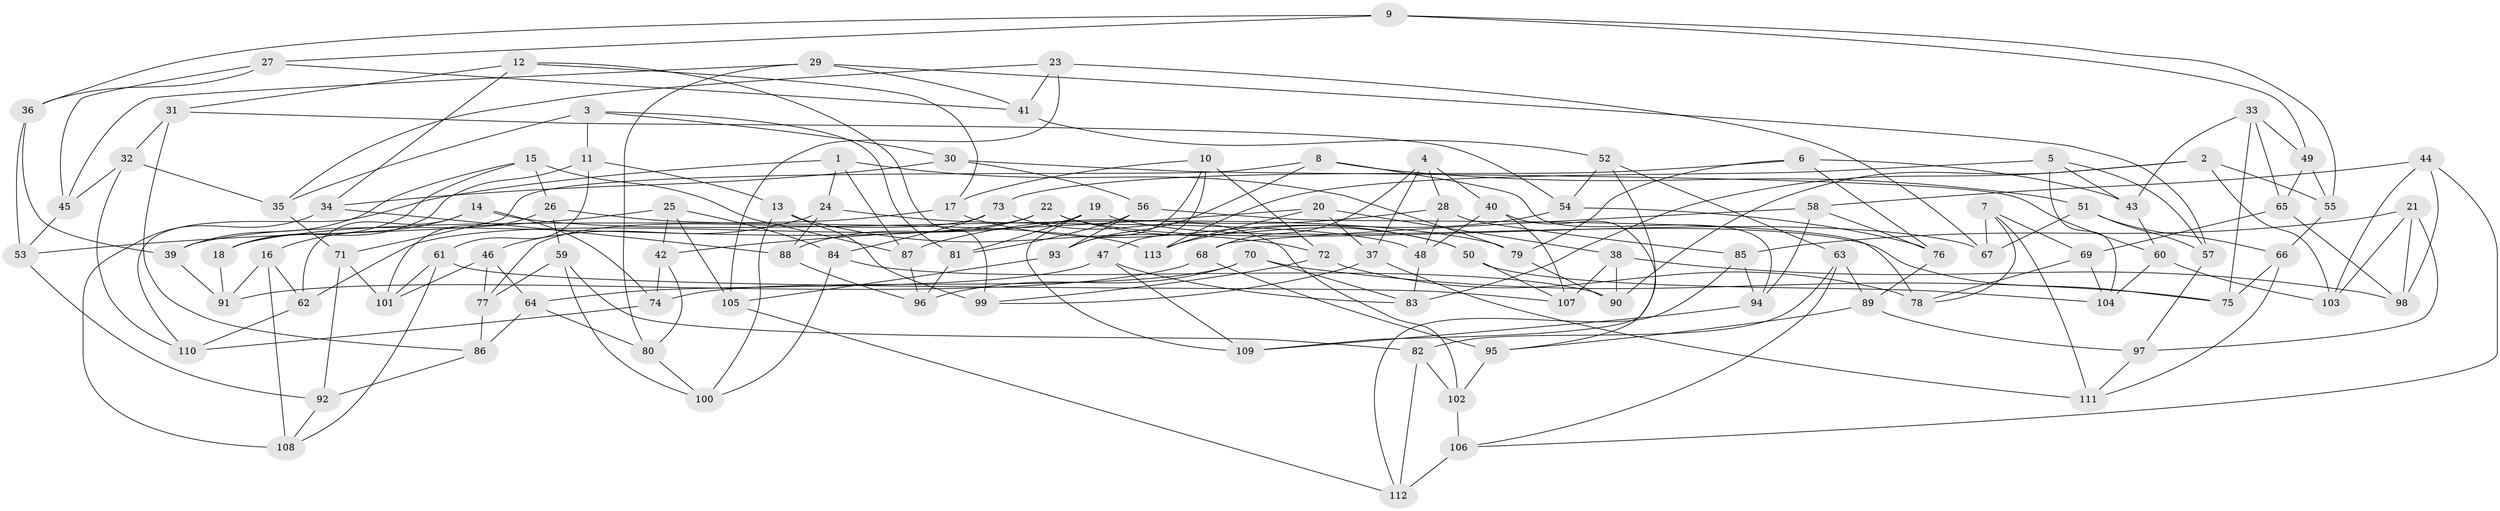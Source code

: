 // Generated by graph-tools (version 1.1) at 2025/56/03/09/25 04:56:59]
// undirected, 113 vertices, 226 edges
graph export_dot {
graph [start="1"]
  node [color=gray90,style=filled];
  1;
  2;
  3;
  4;
  5;
  6;
  7;
  8;
  9;
  10;
  11;
  12;
  13;
  14;
  15;
  16;
  17;
  18;
  19;
  20;
  21;
  22;
  23;
  24;
  25;
  26;
  27;
  28;
  29;
  30;
  31;
  32;
  33;
  34;
  35;
  36;
  37;
  38;
  39;
  40;
  41;
  42;
  43;
  44;
  45;
  46;
  47;
  48;
  49;
  50;
  51;
  52;
  53;
  54;
  55;
  56;
  57;
  58;
  59;
  60;
  61;
  62;
  63;
  64;
  65;
  66;
  67;
  68;
  69;
  70;
  71;
  72;
  73;
  74;
  75;
  76;
  77;
  78;
  79;
  80;
  81;
  82;
  83;
  84;
  85;
  86;
  87;
  88;
  89;
  90;
  91;
  92;
  93;
  94;
  95;
  96;
  97;
  98;
  99;
  100;
  101;
  102;
  103;
  104;
  105;
  106;
  107;
  108;
  109;
  110;
  111;
  112;
  113;
  1 -- 110;
  1 -- 24;
  1 -- 87;
  1 -- 79;
  2 -- 90;
  2 -- 55;
  2 -- 83;
  2 -- 103;
  3 -- 81;
  3 -- 30;
  3 -- 11;
  3 -- 35;
  4 -- 68;
  4 -- 40;
  4 -- 28;
  4 -- 37;
  5 -- 113;
  5 -- 57;
  5 -- 104;
  5 -- 43;
  6 -- 43;
  6 -- 73;
  6 -- 76;
  6 -- 79;
  7 -- 67;
  7 -- 111;
  7 -- 69;
  7 -- 78;
  8 -- 71;
  8 -- 94;
  8 -- 51;
  8 -- 93;
  9 -- 27;
  9 -- 49;
  9 -- 55;
  9 -- 36;
  10 -- 47;
  10 -- 93;
  10 -- 17;
  10 -- 72;
  11 -- 13;
  11 -- 18;
  11 -- 61;
  12 -- 31;
  12 -- 99;
  12 -- 34;
  12 -- 17;
  13 -- 99;
  13 -- 100;
  13 -- 72;
  14 -- 62;
  14 -- 16;
  14 -- 74;
  14 -- 79;
  15 -- 18;
  15 -- 39;
  15 -- 87;
  15 -- 26;
  16 -- 91;
  16 -- 108;
  16 -- 62;
  17 -- 18;
  17 -- 50;
  18 -- 91;
  19 -- 75;
  19 -- 81;
  19 -- 109;
  19 -- 62;
  20 -- 42;
  20 -- 37;
  20 -- 113;
  20 -- 38;
  21 -- 85;
  21 -- 98;
  21 -- 103;
  21 -- 97;
  22 -- 50;
  22 -- 39;
  22 -- 88;
  22 -- 67;
  23 -- 35;
  23 -- 41;
  23 -- 105;
  23 -- 67;
  24 -- 46;
  24 -- 88;
  24 -- 48;
  25 -- 84;
  25 -- 42;
  25 -- 105;
  25 -- 53;
  26 -- 101;
  26 -- 113;
  26 -- 59;
  27 -- 36;
  27 -- 45;
  27 -- 41;
  28 -- 85;
  28 -- 48;
  28 -- 87;
  29 -- 57;
  29 -- 80;
  29 -- 41;
  29 -- 45;
  30 -- 60;
  30 -- 56;
  30 -- 34;
  31 -- 86;
  31 -- 54;
  31 -- 32;
  32 -- 45;
  32 -- 35;
  32 -- 110;
  33 -- 43;
  33 -- 49;
  33 -- 65;
  33 -- 75;
  34 -- 88;
  34 -- 108;
  35 -- 71;
  36 -- 53;
  36 -- 39;
  37 -- 99;
  37 -- 111;
  38 -- 98;
  38 -- 107;
  38 -- 90;
  39 -- 91;
  40 -- 107;
  40 -- 48;
  40 -- 95;
  41 -- 52;
  42 -- 80;
  42 -- 74;
  43 -- 60;
  44 -- 103;
  44 -- 106;
  44 -- 58;
  44 -- 98;
  45 -- 53;
  46 -- 101;
  46 -- 77;
  46 -- 64;
  47 -- 64;
  47 -- 109;
  47 -- 83;
  48 -- 83;
  49 -- 65;
  49 -- 55;
  50 -- 107;
  50 -- 104;
  51 -- 66;
  51 -- 67;
  51 -- 57;
  52 -- 54;
  52 -- 109;
  52 -- 63;
  53 -- 92;
  54 -- 76;
  54 -- 113;
  55 -- 66;
  56 -- 93;
  56 -- 78;
  56 -- 81;
  57 -- 97;
  58 -- 68;
  58 -- 76;
  58 -- 94;
  59 -- 82;
  59 -- 100;
  59 -- 77;
  60 -- 104;
  60 -- 103;
  61 -- 101;
  61 -- 107;
  61 -- 108;
  62 -- 110;
  63 -- 89;
  63 -- 82;
  63 -- 106;
  64 -- 86;
  64 -- 80;
  65 -- 98;
  65 -- 69;
  66 -- 75;
  66 -- 111;
  68 -- 95;
  68 -- 91;
  69 -- 78;
  69 -- 104;
  70 -- 83;
  70 -- 74;
  70 -- 75;
  70 -- 96;
  71 -- 92;
  71 -- 101;
  72 -- 78;
  72 -- 99;
  73 -- 102;
  73 -- 84;
  73 -- 77;
  74 -- 110;
  76 -- 89;
  77 -- 86;
  79 -- 90;
  80 -- 100;
  81 -- 96;
  82 -- 112;
  82 -- 102;
  84 -- 90;
  84 -- 100;
  85 -- 112;
  85 -- 94;
  86 -- 92;
  87 -- 96;
  88 -- 96;
  89 -- 95;
  89 -- 97;
  92 -- 108;
  93 -- 105;
  94 -- 109;
  95 -- 102;
  97 -- 111;
  102 -- 106;
  105 -- 112;
  106 -- 112;
}
